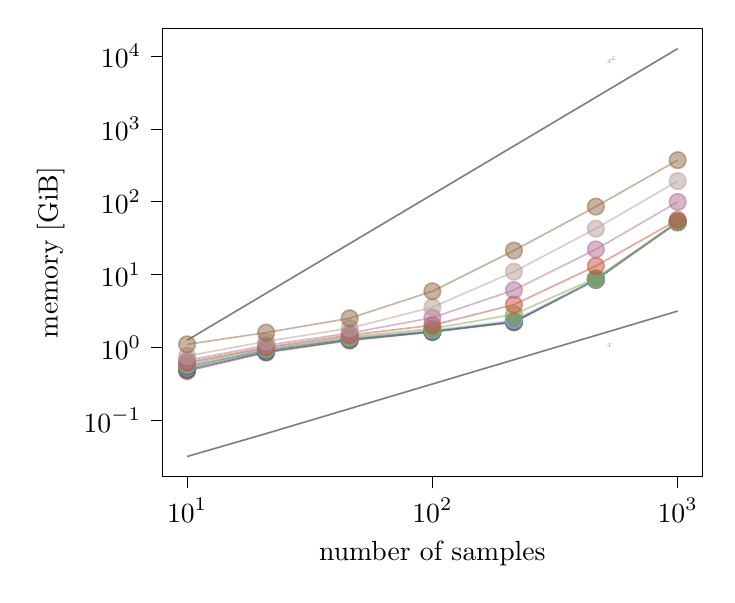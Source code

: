% This file was created with tikzplotlib v0.10.1.
\begin{tikzpicture}

\definecolor{brown1414557}{RGB}{141,45,57}
\definecolor{darkcyan0105170}{RGB}{0,105,170}
\definecolor{darkgray175179183}{RGB}{175,179,183}
\definecolor{darkgray176}{RGB}{176,176,176}
\definecolor{darkkhaki174159109}{RGB}{174,159,109}
\definecolor{darkslategray556574}{RGB}{55,65,74}
\definecolor{gray}{RGB}{128,128,128}
\definecolor{indianred2008060}{RGB}{200,80,60}
\definecolor{olivedrab12516575}{RGB}{125,165,75}
\definecolor{rosybrown175110150}{RGB}{175,110,150}
\definecolor{rosybrown180160150}{RGB}{180,160,150}
\definecolor{sienna14510570}{RGB}{145,105,70}

\begin{axis}[
log basis x={10},
log basis y={10},
tick align=outside,
tick pos=left,
x grid style={darkgray176},
xlabel={number of samples},
xmin=7.943, xmax=1258.925,
xmode=log,
xtick style={color=black},
xtick={0.1,1,10,100,1000,10000,100000},
xticklabels={
  \(\displaystyle {10^{-1}}\),
  \(\displaystyle {10^{0}}\),
  \(\displaystyle {10^{1}}\),
  \(\displaystyle {10^{2}}\),
  \(\displaystyle {10^{3}}\),
  \(\displaystyle {10^{4}}\),
  \(\displaystyle {10^{5}}\)
},
y grid style={darkgray176},
ylabel={memory [GiB]},
ymin=0.017, ymax=23988.329,
ymode=log,
ytick style={color=black},
ytick={0.001,0.01,0.1,1,10,100,1000,10000,100000,1000000},
yticklabels={
  \(\displaystyle {10^{-3}}\),
  \(\displaystyle {10^{-2}}\),
  \(\displaystyle {10^{-1}}\),
  \(\displaystyle {10^{0}}\),
  \(\displaystyle {10^{1}}\),
  \(\displaystyle {10^{2}}\),
  \(\displaystyle {10^{3}}\),
  \(\displaystyle {10^{4}}\),
  \(\displaystyle {10^{5}}\),
  \(\displaystyle {10^{6}}\)
}
]
\addplot [semithick, brown1414557, opacity=0.5, mark=*, mark size=3, mark options={solid}]
table {%
10 0.477
21 0.856
46 1.251
100 1.635
215 2.222
464 8.49
1000 52.47
};
\addplot [semithick, darkslategray556574, opacity=0.5, mark=*, mark size=3, mark options={solid}]
table {%
10 0.501
21 0.874
46 1.278
100 1.648
215 2.273
464 8.519
1000 52.509
};
\addplot [semithick, darkkhaki174159109, opacity=0.5, mark=*, mark size=3, mark options={solid}]
table {%
10 0.525
21 0.897
46 1.295
100 1.679
215 2.219
464 8.56
1000 52.52
};
\addplot [semithick, darkcyan0105170, opacity=0.5, mark=*, mark size=3, mark options={solid}]
table {%
10 0.549
21 0.919
46 1.321
100 1.679
215 2.264
464 8.571
1000 52.55
};
\addplot [semithick, darkgray175179183, opacity=0.5, mark=*, mark size=3, mark options={solid}]
table {%
10 0.573
21 0.944
46 1.355
100 1.718
215 2.365
464 8.532
1000 52.544
};
\addplot [semithick, olivedrab12516575, opacity=0.5, mark=*, mark size=3, mark options={solid}]
table {%
10 0.598
21 0.972
46 1.401
100 1.817
215 2.856
464 8.973
1000 52.561
};
\addplot [semithick, indianred2008060, opacity=0.5, mark=*, mark size=3, mark options={solid}]
table {%
10 0.626
21 1.009
46 1.48
100 2.023
215 3.882
464 13.159
1000 56.41
};
\addplot [semithick, rosybrown175110150, opacity=0.5, mark=*, mark size=3, mark options={solid}]
table {%
10 0.667
21 1.074
46 1.573
100 2.571
215 6.139
464 22.209
1000 99.32
};
\addplot [semithick, rosybrown180160150, opacity=0.5, mark=*, mark size=3, mark options={solid}]
table {%
10 0.765
21 1.214
46 1.841
100 3.568
215 10.965
464 42.727
1000 192.298
};
\addplot [semithick, sienna14510570, opacity=0.5, mark=*, mark size=3, mark options={solid}]
table {%
10 1.106
21 1.604
46 2.52
100 5.912
215 21.397
464 85.779
1000 372.289
};
\addplot [semithick, gray]
table {%
10 0.032
21 0.066
46 0.145
100 0.316
215 0.68
464 1.467
1000 3.162
};
\addplot [semithick, gray]
table {%
10 1.259
21 5.552
46 26.639
100 125.893
215 581.938
464 2710.416
1000 12589.254
};
\draw (axis cs:501.187,7943.282) node[
  scale=0.3,
  anchor=base west,
  text=gray,
  rotate=0.0
]{\itshape $x^2$};
\draw (axis cs:501.187,1) node[
  scale=0.3,
  anchor=base west,
  text=gray,
  rotate=0.0
]{\itshape x};
\end{axis}

\end{tikzpicture}
